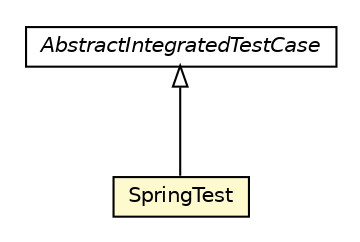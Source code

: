 #!/usr/local/bin/dot
#
# Class diagram 
# Generated by UMLGraph version R5_6_6-8-g8d7759 (http://www.umlgraph.org/)
#

digraph G {
	edge [fontname="Helvetica",fontsize=10,labelfontname="Helvetica",labelfontsize=10];
	node [fontname="Helvetica",fontsize=10,shape=plaintext];
	nodesep=0.25;
	ranksep=0.5;
	// org.dayatang.springtest.test.SpringTest
	c43963 [label=<<table title="org.dayatang.springtest.test.SpringTest" border="0" cellborder="1" cellspacing="0" cellpadding="2" port="p" bgcolor="lemonChiffon" href="./SpringTest.html">
		<tr><td><table border="0" cellspacing="0" cellpadding="1">
<tr><td align="center" balign="center"> SpringTest </td></tr>
		</table></td></tr>
		</table>>, URL="./SpringTest.html", fontname="Helvetica", fontcolor="black", fontsize=10.0];
	//org.dayatang.springtest.test.SpringTest extends org.dayatang.springtest.AbstractIntegratedTestCase
	c44016:p -> c43963:p [dir=back,arrowtail=empty];
	// org.dayatang.springtest.AbstractIntegratedTestCase
	c44016 [label=<<table title="org.dayatang.springtest.AbstractIntegratedTestCase" border="0" cellborder="1" cellspacing="0" cellpadding="2" port="p">
		<tr><td><table border="0" cellspacing="0" cellpadding="1">
<tr><td align="center" balign="center"><font face="Helvetica-Oblique"> AbstractIntegratedTestCase </font></td></tr>
		</table></td></tr>
		</table>>, URL="null", fontname="Helvetica", fontcolor="black", fontsize=10.0];
}


